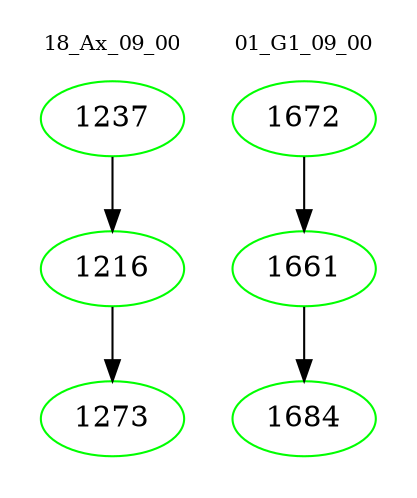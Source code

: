 digraph{
subgraph cluster_0 {
color = white
label = "18_Ax_09_00";
fontsize=10;
T0_1237 [label="1237", color="green"]
T0_1237 -> T0_1216 [color="black"]
T0_1216 [label="1216", color="green"]
T0_1216 -> T0_1273 [color="black"]
T0_1273 [label="1273", color="green"]
}
subgraph cluster_1 {
color = white
label = "01_G1_09_00";
fontsize=10;
T1_1672 [label="1672", color="green"]
T1_1672 -> T1_1661 [color="black"]
T1_1661 [label="1661", color="green"]
T1_1661 -> T1_1684 [color="black"]
T1_1684 [label="1684", color="green"]
}
}
